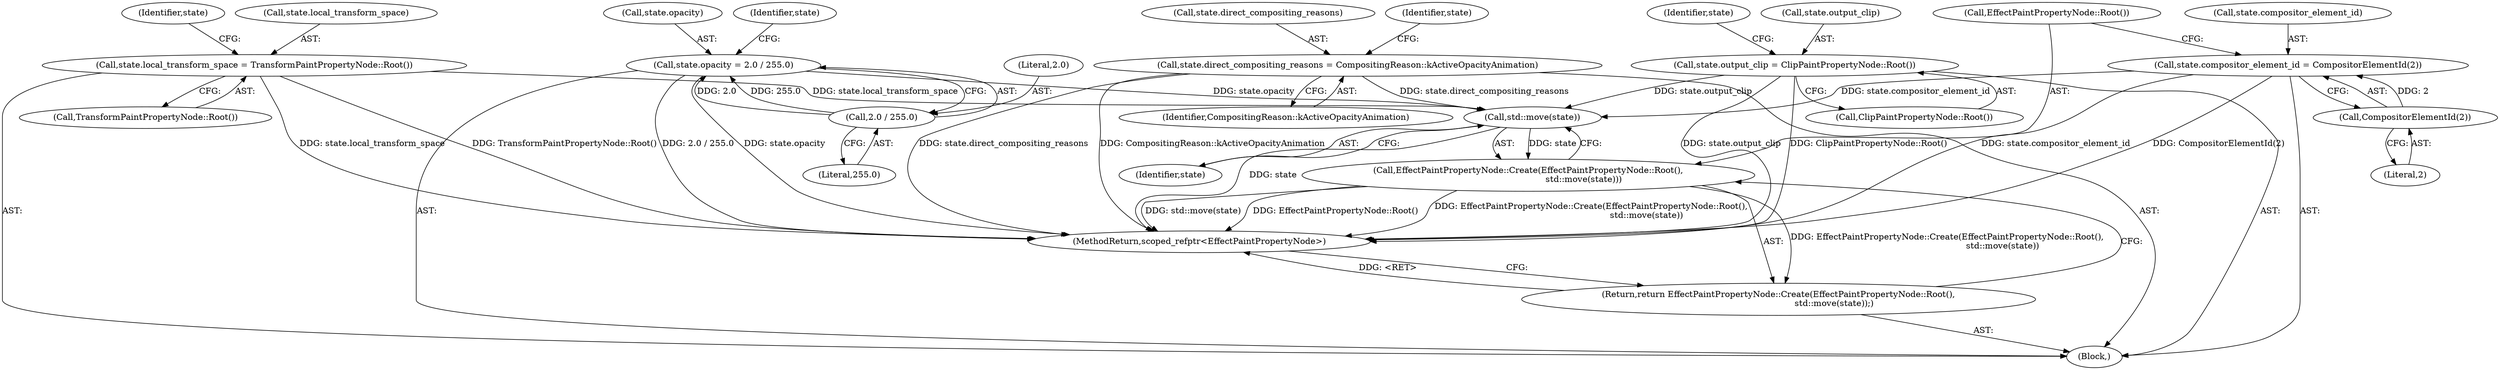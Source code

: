 digraph "1_Chrome_f911e11e7f6b5c0d6f5ee694a9871de6619889f7_26@API" {
"1000134" [label="(Call,std::move(state))"];
"1000125" [label="(Call,state.compositor_element_id = CompositorElementId(2))"];
"1000129" [label="(Call,CompositorElementId(2))"];
"1000103" [label="(Call,state.local_transform_space = TransformPaintPropertyNode::Root())"];
"1000113" [label="(Call,state.opacity = 2.0 / 255.0)"];
"1000117" [label="(Call,2.0 / 255.0)"];
"1000120" [label="(Call,state.direct_compositing_reasons = CompositingReason::kActiveOpacityAnimation)"];
"1000108" [label="(Call,state.output_clip = ClipPaintPropertyNode::Root())"];
"1000132" [label="(Call,EffectPaintPropertyNode::Create(EffectPaintPropertyNode::Root(),\n                                         std::move(state)))"];
"1000131" [label="(Return,return EffectPaintPropertyNode::Create(EffectPaintPropertyNode::Root(),\n                                         std::move(state));)"];
"1000126" [label="(Call,state.compositor_element_id)"];
"1000122" [label="(Identifier,state)"];
"1000130" [label="(Literal,2)"];
"1000104" [label="(Call,state.local_transform_space)"];
"1000117" [label="(Call,2.0 / 255.0)"];
"1000109" [label="(Call,state.output_clip)"];
"1000110" [label="(Identifier,state)"];
"1000113" [label="(Call,state.opacity = 2.0 / 255.0)"];
"1000120" [label="(Call,state.direct_compositing_reasons = CompositingReason::kActiveOpacityAnimation)"];
"1000101" [label="(Block,)"];
"1000119" [label="(Literal,255.0)"];
"1000136" [label="(MethodReturn,scoped_refptr<EffectPaintPropertyNode>)"];
"1000118" [label="(Literal,2.0)"];
"1000135" [label="(Identifier,state)"];
"1000108" [label="(Call,state.output_clip = ClipPaintPropertyNode::Root())"];
"1000124" [label="(Identifier,CompositingReason::kActiveOpacityAnimation)"];
"1000129" [label="(Call,CompositorElementId(2))"];
"1000133" [label="(Call,EffectPaintPropertyNode::Root())"];
"1000131" [label="(Return,return EffectPaintPropertyNode::Create(EffectPaintPropertyNode::Root(),\n                                         std::move(state));)"];
"1000107" [label="(Call,TransformPaintPropertyNode::Root())"];
"1000125" [label="(Call,state.compositor_element_id = CompositorElementId(2))"];
"1000127" [label="(Identifier,state)"];
"1000112" [label="(Call,ClipPaintPropertyNode::Root())"];
"1000103" [label="(Call,state.local_transform_space = TransformPaintPropertyNode::Root())"];
"1000115" [label="(Identifier,state)"];
"1000134" [label="(Call,std::move(state))"];
"1000132" [label="(Call,EffectPaintPropertyNode::Create(EffectPaintPropertyNode::Root(),\n                                         std::move(state)))"];
"1000114" [label="(Call,state.opacity)"];
"1000121" [label="(Call,state.direct_compositing_reasons)"];
"1000134" -> "1000132"  [label="AST: "];
"1000134" -> "1000135"  [label="CFG: "];
"1000135" -> "1000134"  [label="AST: "];
"1000132" -> "1000134"  [label="CFG: "];
"1000134" -> "1000136"  [label="DDG: state"];
"1000134" -> "1000132"  [label="DDG: state"];
"1000125" -> "1000134"  [label="DDG: state.compositor_element_id"];
"1000103" -> "1000134"  [label="DDG: state.local_transform_space"];
"1000113" -> "1000134"  [label="DDG: state.opacity"];
"1000120" -> "1000134"  [label="DDG: state.direct_compositing_reasons"];
"1000108" -> "1000134"  [label="DDG: state.output_clip"];
"1000125" -> "1000101"  [label="AST: "];
"1000125" -> "1000129"  [label="CFG: "];
"1000126" -> "1000125"  [label="AST: "];
"1000129" -> "1000125"  [label="AST: "];
"1000133" -> "1000125"  [label="CFG: "];
"1000125" -> "1000136"  [label="DDG: state.compositor_element_id"];
"1000125" -> "1000136"  [label="DDG: CompositorElementId(2)"];
"1000129" -> "1000125"  [label="DDG: 2"];
"1000129" -> "1000130"  [label="CFG: "];
"1000130" -> "1000129"  [label="AST: "];
"1000103" -> "1000101"  [label="AST: "];
"1000103" -> "1000107"  [label="CFG: "];
"1000104" -> "1000103"  [label="AST: "];
"1000107" -> "1000103"  [label="AST: "];
"1000110" -> "1000103"  [label="CFG: "];
"1000103" -> "1000136"  [label="DDG: TransformPaintPropertyNode::Root()"];
"1000103" -> "1000136"  [label="DDG: state.local_transform_space"];
"1000113" -> "1000101"  [label="AST: "];
"1000113" -> "1000117"  [label="CFG: "];
"1000114" -> "1000113"  [label="AST: "];
"1000117" -> "1000113"  [label="AST: "];
"1000122" -> "1000113"  [label="CFG: "];
"1000113" -> "1000136"  [label="DDG: 2.0 / 255.0"];
"1000113" -> "1000136"  [label="DDG: state.opacity"];
"1000117" -> "1000113"  [label="DDG: 2.0"];
"1000117" -> "1000113"  [label="DDG: 255.0"];
"1000117" -> "1000119"  [label="CFG: "];
"1000118" -> "1000117"  [label="AST: "];
"1000119" -> "1000117"  [label="AST: "];
"1000120" -> "1000101"  [label="AST: "];
"1000120" -> "1000124"  [label="CFG: "];
"1000121" -> "1000120"  [label="AST: "];
"1000124" -> "1000120"  [label="AST: "];
"1000127" -> "1000120"  [label="CFG: "];
"1000120" -> "1000136"  [label="DDG: state.direct_compositing_reasons"];
"1000120" -> "1000136"  [label="DDG: CompositingReason::kActiveOpacityAnimation"];
"1000108" -> "1000101"  [label="AST: "];
"1000108" -> "1000112"  [label="CFG: "];
"1000109" -> "1000108"  [label="AST: "];
"1000112" -> "1000108"  [label="AST: "];
"1000115" -> "1000108"  [label="CFG: "];
"1000108" -> "1000136"  [label="DDG: state.output_clip"];
"1000108" -> "1000136"  [label="DDG: ClipPaintPropertyNode::Root()"];
"1000132" -> "1000131"  [label="AST: "];
"1000133" -> "1000132"  [label="AST: "];
"1000131" -> "1000132"  [label="CFG: "];
"1000132" -> "1000136"  [label="DDG: EffectPaintPropertyNode::Create(EffectPaintPropertyNode::Root(),\n                                         std::move(state))"];
"1000132" -> "1000136"  [label="DDG: std::move(state)"];
"1000132" -> "1000136"  [label="DDG: EffectPaintPropertyNode::Root()"];
"1000132" -> "1000131"  [label="DDG: EffectPaintPropertyNode::Create(EffectPaintPropertyNode::Root(),\n                                         std::move(state))"];
"1000131" -> "1000101"  [label="AST: "];
"1000136" -> "1000131"  [label="CFG: "];
"1000131" -> "1000136"  [label="DDG: <RET>"];
}
